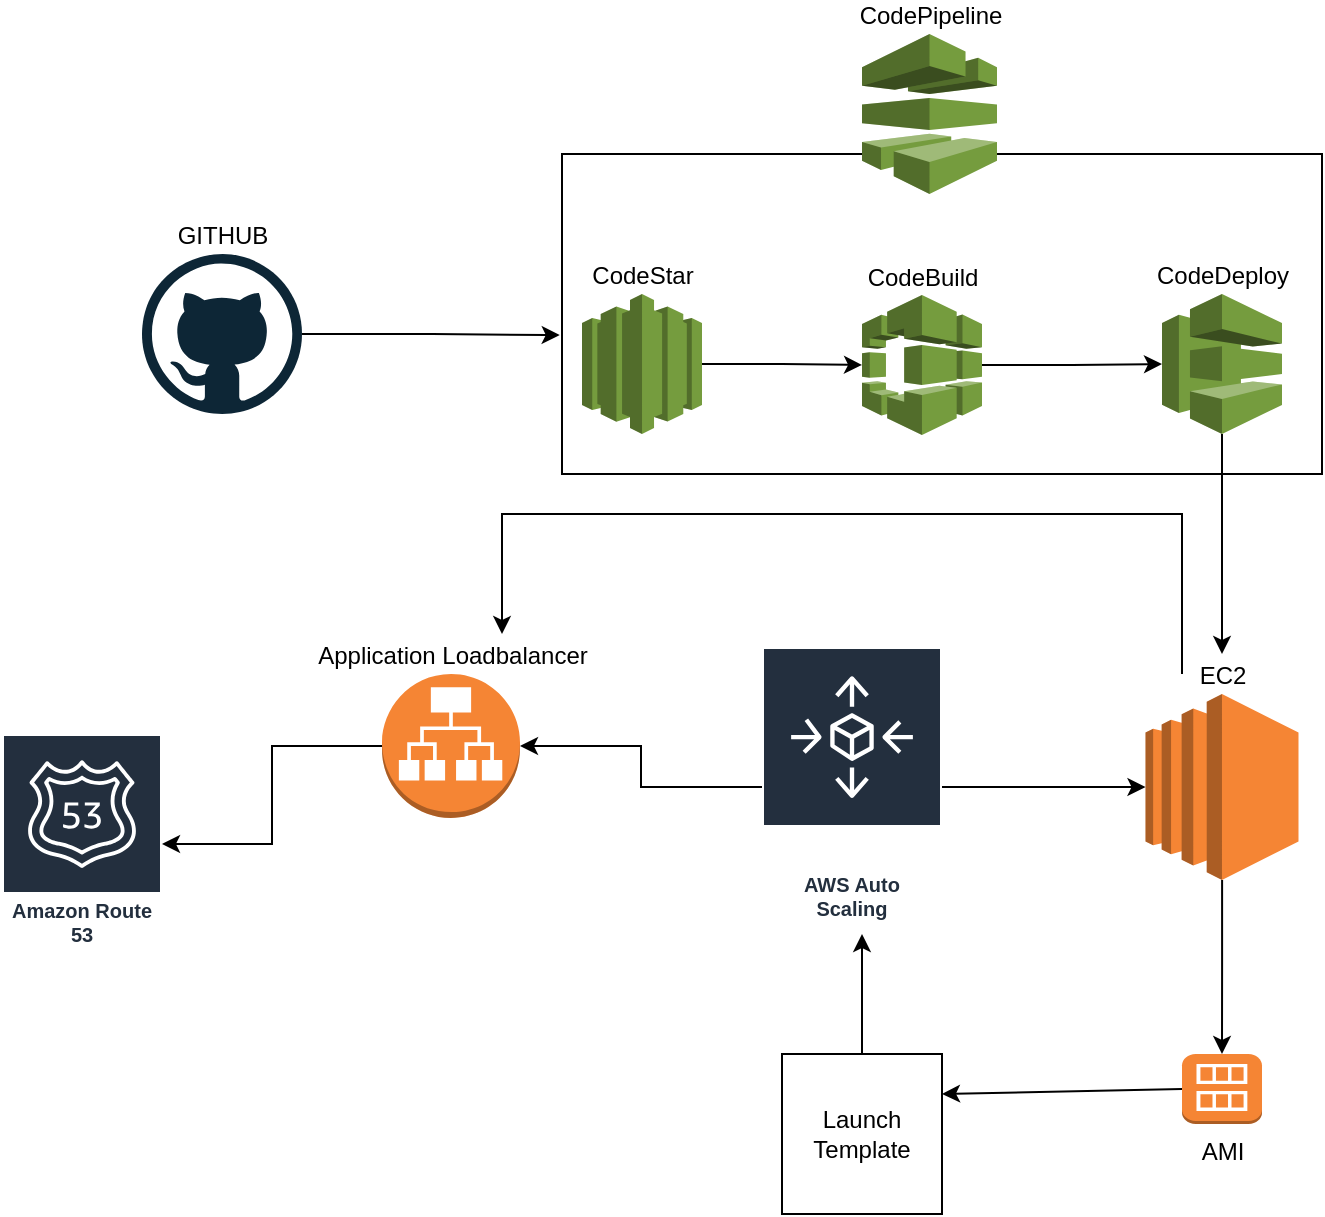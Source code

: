 <mxfile version="23.1.5" type="github">
  <diagram id="C5RBs43oDa-KdzZeNtuy" name="Page-1">
    <mxGraphModel dx="1300" dy="711" grid="1" gridSize="10" guides="1" tooltips="1" connect="1" arrows="1" fold="1" page="1" pageScale="1" pageWidth="827" pageHeight="1169" math="0" shadow="0">
      <root>
        <mxCell id="WIyWlLk6GJQsqaUBKTNV-0" />
        <mxCell id="WIyWlLk6GJQsqaUBKTNV-1" parent="WIyWlLk6GJQsqaUBKTNV-0" />
        <mxCell id="YVKPPaP_UWhKNTUrHSaY-41" value="" style="rounded=0;whiteSpace=wrap;html=1;verticalAlign=middle;" parent="WIyWlLk6GJQsqaUBKTNV-1" vertex="1">
          <mxGeometry x="330" y="220" width="380" height="160" as="geometry" />
        </mxCell>
        <mxCell id="_aGumLNMzZiR6nS0r9Yd-9" style="edgeStyle=orthogonalEdgeStyle;rounded=0;orthogonalLoop=1;jettySize=auto;html=1;" edge="1" parent="WIyWlLk6GJQsqaUBKTNV-1" source="YVKPPaP_UWhKNTUrHSaY-38">
          <mxGeometry relative="1" as="geometry">
            <mxPoint x="660" y="470" as="targetPoint" />
          </mxGeometry>
        </mxCell>
        <mxCell id="YVKPPaP_UWhKNTUrHSaY-38" value="CodeDeploy" style="outlineConnect=0;dashed=0;verticalLabelPosition=top;verticalAlign=bottom;align=center;html=1;shape=mxgraph.aws3.codedeploy;fillColor=#759C3E;gradientColor=none;labelPosition=center;" parent="WIyWlLk6GJQsqaUBKTNV-1" vertex="1">
          <mxGeometry x="630" y="290" width="60" height="70" as="geometry" />
        </mxCell>
        <mxCell id="YVKPPaP_UWhKNTUrHSaY-40" value="CodePipeline" style="outlineConnect=0;dashed=0;verticalLabelPosition=top;verticalAlign=bottom;align=center;html=1;shape=mxgraph.aws3.codepipeline;fillColor=#759C3E;gradientColor=none;labelPosition=center;" parent="WIyWlLk6GJQsqaUBKTNV-1" vertex="1">
          <mxGeometry x="480" y="160" width="67.5" height="80" as="geometry" />
        </mxCell>
        <mxCell id="YVKPPaP_UWhKNTUrHSaY-44" value="CodeStar" style="outlineConnect=0;dashed=0;verticalLabelPosition=top;verticalAlign=bottom;align=center;html=1;shape=mxgraph.aws3.codestar;fillColor=#759C3E;gradientColor=none;labelPosition=center;" parent="WIyWlLk6GJQsqaUBKTNV-1" vertex="1">
          <mxGeometry x="340" y="290" width="60" height="70" as="geometry" />
        </mxCell>
        <mxCell id="_aGumLNMzZiR6nS0r9Yd-0" value="CodeBuild" style="outlineConnect=0;dashed=0;verticalLabelPosition=top;verticalAlign=bottom;align=center;html=1;shape=mxgraph.aws3.codebuild;fillColor=#759C3E;gradientColor=none;labelPosition=center;" vertex="1" parent="WIyWlLk6GJQsqaUBKTNV-1">
          <mxGeometry x="480" y="290.5" width="60" height="70" as="geometry" />
        </mxCell>
        <mxCell id="_aGumLNMzZiR6nS0r9Yd-1" style="edgeStyle=orthogonalEdgeStyle;rounded=0;orthogonalLoop=1;jettySize=auto;html=1;entryX=0;entryY=0.5;entryDx=0;entryDy=0;entryPerimeter=0;" edge="1" parent="WIyWlLk6GJQsqaUBKTNV-1" source="YVKPPaP_UWhKNTUrHSaY-44" target="_aGumLNMzZiR6nS0r9Yd-0">
          <mxGeometry relative="1" as="geometry" />
        </mxCell>
        <mxCell id="_aGumLNMzZiR6nS0r9Yd-2" style="edgeStyle=orthogonalEdgeStyle;rounded=0;orthogonalLoop=1;jettySize=auto;html=1;entryX=0;entryY=0.5;entryDx=0;entryDy=0;entryPerimeter=0;" edge="1" parent="WIyWlLk6GJQsqaUBKTNV-1" source="_aGumLNMzZiR6nS0r9Yd-0" target="YVKPPaP_UWhKNTUrHSaY-38">
          <mxGeometry relative="1" as="geometry" />
        </mxCell>
        <mxCell id="_aGumLNMzZiR6nS0r9Yd-3" value="GITHUB" style="dashed=0;outlineConnect=0;html=1;align=center;labelPosition=center;verticalLabelPosition=top;verticalAlign=bottom;shape=mxgraph.weblogos.github" vertex="1" parent="WIyWlLk6GJQsqaUBKTNV-1">
          <mxGeometry x="120" y="270" width="80" height="80" as="geometry" />
        </mxCell>
        <mxCell id="_aGumLNMzZiR6nS0r9Yd-5" style="edgeStyle=orthogonalEdgeStyle;rounded=0;orthogonalLoop=1;jettySize=auto;html=1;entryX=-0.003;entryY=0.566;entryDx=0;entryDy=0;entryPerimeter=0;" edge="1" parent="WIyWlLk6GJQsqaUBKTNV-1" source="_aGumLNMzZiR6nS0r9Yd-3" target="YVKPPaP_UWhKNTUrHSaY-41">
          <mxGeometry relative="1" as="geometry" />
        </mxCell>
        <mxCell id="_aGumLNMzZiR6nS0r9Yd-12" style="edgeStyle=orthogonalEdgeStyle;rounded=0;orthogonalLoop=1;jettySize=auto;html=1;" edge="1" parent="WIyWlLk6GJQsqaUBKTNV-1" source="_aGumLNMzZiR6nS0r9Yd-6" target="_aGumLNMzZiR6nS0r9Yd-10">
          <mxGeometry relative="1" as="geometry" />
        </mxCell>
        <mxCell id="_aGumLNMzZiR6nS0r9Yd-6" value="EC2" style="outlineConnect=0;dashed=0;verticalLabelPosition=top;verticalAlign=bottom;align=center;html=1;shape=mxgraph.aws3.ec2;fillColor=#F58534;gradientColor=none;labelPosition=center;" vertex="1" parent="WIyWlLk6GJQsqaUBKTNV-1">
          <mxGeometry x="621.75" y="490" width="76.5" height="93" as="geometry" />
        </mxCell>
        <mxCell id="_aGumLNMzZiR6nS0r9Yd-10" value="AMI" style="outlineConnect=0;dashed=0;verticalLabelPosition=bottom;verticalAlign=top;align=center;html=1;shape=mxgraph.aws3.ami;fillColor=#F58534;gradientColor=none;" vertex="1" parent="WIyWlLk6GJQsqaUBKTNV-1">
          <mxGeometry x="640" y="670" width="40" height="35" as="geometry" />
        </mxCell>
        <mxCell id="_aGumLNMzZiR6nS0r9Yd-23" style="edgeStyle=orthogonalEdgeStyle;rounded=0;orthogonalLoop=1;jettySize=auto;html=1;" edge="1" parent="WIyWlLk6GJQsqaUBKTNV-1" source="_aGumLNMzZiR6nS0r9Yd-13">
          <mxGeometry relative="1" as="geometry">
            <mxPoint x="480" y="610" as="targetPoint" />
          </mxGeometry>
        </mxCell>
        <mxCell id="_aGumLNMzZiR6nS0r9Yd-13" value="Launch Template" style="whiteSpace=wrap;html=1;aspect=fixed;" vertex="1" parent="WIyWlLk6GJQsqaUBKTNV-1">
          <mxGeometry x="440" y="670" width="80" height="80" as="geometry" />
        </mxCell>
        <mxCell id="_aGumLNMzZiR6nS0r9Yd-16" value="" style="endArrow=classic;html=1;rounded=0;exitX=0;exitY=0.5;exitDx=0;exitDy=0;exitPerimeter=0;entryX=1;entryY=0.25;entryDx=0;entryDy=0;" edge="1" parent="WIyWlLk6GJQsqaUBKTNV-1" source="_aGumLNMzZiR6nS0r9Yd-10" target="_aGumLNMzZiR6nS0r9Yd-13">
          <mxGeometry width="50" height="50" relative="1" as="geometry">
            <mxPoint x="495" y="650" as="sourcePoint" />
            <mxPoint x="545" y="600" as="targetPoint" />
          </mxGeometry>
        </mxCell>
        <mxCell id="_aGumLNMzZiR6nS0r9Yd-25" style="edgeStyle=orthogonalEdgeStyle;rounded=0;orthogonalLoop=1;jettySize=auto;html=1;" edge="1" parent="WIyWlLk6GJQsqaUBKTNV-1" source="_aGumLNMzZiR6nS0r9Yd-18" target="_aGumLNMzZiR6nS0r9Yd-24">
          <mxGeometry relative="1" as="geometry" />
        </mxCell>
        <mxCell id="_aGumLNMzZiR6nS0r9Yd-18" value="AWS Auto Scaling" style="sketch=0;outlineConnect=0;fontColor=#232F3E;gradientColor=none;strokeColor=#ffffff;fillColor=#232F3E;dashed=0;verticalLabelPosition=middle;verticalAlign=bottom;align=center;html=1;whiteSpace=wrap;fontSize=10;fontStyle=1;spacing=3;shape=mxgraph.aws4.productIcon;prIcon=mxgraph.aws4.autoscaling;" vertex="1" parent="WIyWlLk6GJQsqaUBKTNV-1">
          <mxGeometry x="430" y="466.5" width="90" height="140" as="geometry" />
        </mxCell>
        <mxCell id="_aGumLNMzZiR6nS0r9Yd-22" style="edgeStyle=orthogonalEdgeStyle;rounded=0;orthogonalLoop=1;jettySize=auto;html=1;entryX=0;entryY=0.5;entryDx=0;entryDy=0;entryPerimeter=0;" edge="1" parent="WIyWlLk6GJQsqaUBKTNV-1" source="_aGumLNMzZiR6nS0r9Yd-18" target="_aGumLNMzZiR6nS0r9Yd-6">
          <mxGeometry relative="1" as="geometry" />
        </mxCell>
        <mxCell id="_aGumLNMzZiR6nS0r9Yd-27" style="edgeStyle=orthogonalEdgeStyle;rounded=0;orthogonalLoop=1;jettySize=auto;html=1;" edge="1" parent="WIyWlLk6GJQsqaUBKTNV-1" source="_aGumLNMzZiR6nS0r9Yd-24" target="_aGumLNMzZiR6nS0r9Yd-26">
          <mxGeometry relative="1" as="geometry" />
        </mxCell>
        <mxCell id="_aGumLNMzZiR6nS0r9Yd-24" value="Application Loadbalancer" style="outlineConnect=0;dashed=0;verticalLabelPosition=top;verticalAlign=bottom;align=center;html=1;shape=mxgraph.aws3.application_load_balancer;fillColor=#F58534;gradientColor=none;labelPosition=center;" vertex="1" parent="WIyWlLk6GJQsqaUBKTNV-1">
          <mxGeometry x="240" y="480" width="69" height="72" as="geometry" />
        </mxCell>
        <mxCell id="_aGumLNMzZiR6nS0r9Yd-26" value="Amazon Route 53" style="sketch=0;outlineConnect=0;fontColor=#232F3E;gradientColor=none;strokeColor=#ffffff;fillColor=#232F3E;dashed=0;verticalLabelPosition=middle;verticalAlign=bottom;align=center;html=1;whiteSpace=wrap;fontSize=10;fontStyle=1;spacing=3;shape=mxgraph.aws4.productIcon;prIcon=mxgraph.aws4.route_53;" vertex="1" parent="WIyWlLk6GJQsqaUBKTNV-1">
          <mxGeometry x="50" y="510" width="80" height="110" as="geometry" />
        </mxCell>
        <mxCell id="_aGumLNMzZiR6nS0r9Yd-28" value="" style="endArrow=classic;html=1;rounded=0;" edge="1" parent="WIyWlLk6GJQsqaUBKTNV-1">
          <mxGeometry width="50" height="50" relative="1" as="geometry">
            <mxPoint x="640" y="480" as="sourcePoint" />
            <mxPoint x="300" y="460" as="targetPoint" />
            <Array as="points">
              <mxPoint x="640" y="400" />
              <mxPoint x="544.37" y="400" />
              <mxPoint x="300" y="400" />
            </Array>
          </mxGeometry>
        </mxCell>
      </root>
    </mxGraphModel>
  </diagram>
</mxfile>
